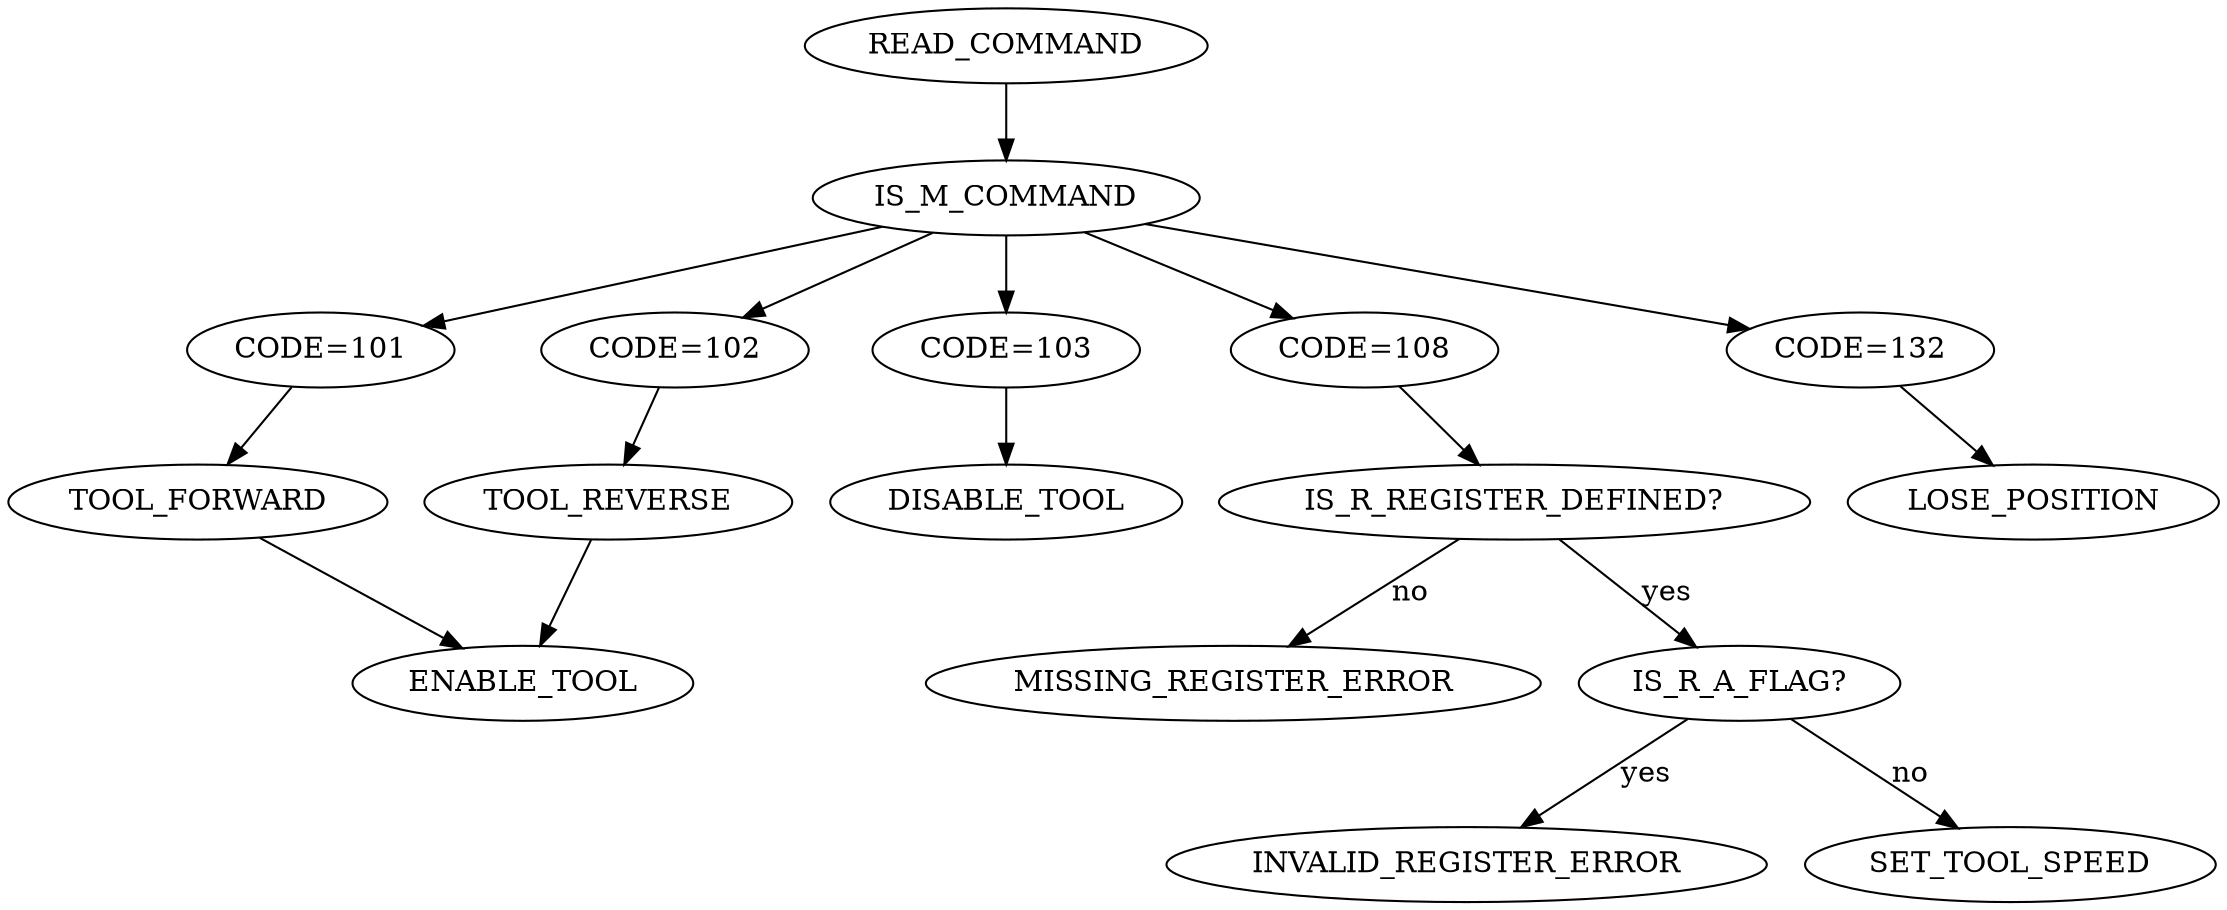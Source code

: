 // vim:ai:et:fenc=utf-8:ff=unix:sw=4:ts=4:

digraph
{
  rankdir=TB;


  "READ_COMMAND" -> "IS_M_COMMAND";
  "IS_M_COMMAND" -> "CODE=101";
  "CODE=101" -> "TOOL_FORWARD";
  "IS_M_COMMAND" -> "CODE=102";
  "CODE=102" -> "TOOL_REVERSE";
  "TOOL_REVERSE" -> "ENABLE_TOOL";
  "TOOL_FORWARD" -> "ENABLE_TOOL";
  "IS_M_COMMAND" -> "CODE=103";
  "CODE=103" -> "DISABLE_TOOL";
  "IS_M_COMMAND" -> "CODE=108";
  "CODE=108" -> "IS_R_REGISTER_DEFINED?";
  "IS_R_REGISTER_DEFINED?" -> "MISSING_REGISTER_ERROR" [label="no"];
  "IS_R_REGISTER_DEFINED?" -> "IS_R_A_FLAG?" [label="yes"];
  "IS_R_A_FLAG?" -> "INVALID_REGISTER_ERROR" [label="yes"];
  "IS_R_A_FLAG?" -> "SET_TOOL_SPEED" [label="no"];
  "IS_M_COMMAND" -> "CODE=132";
  "CODE=132" -> "LOSE_POSITION";
 }




